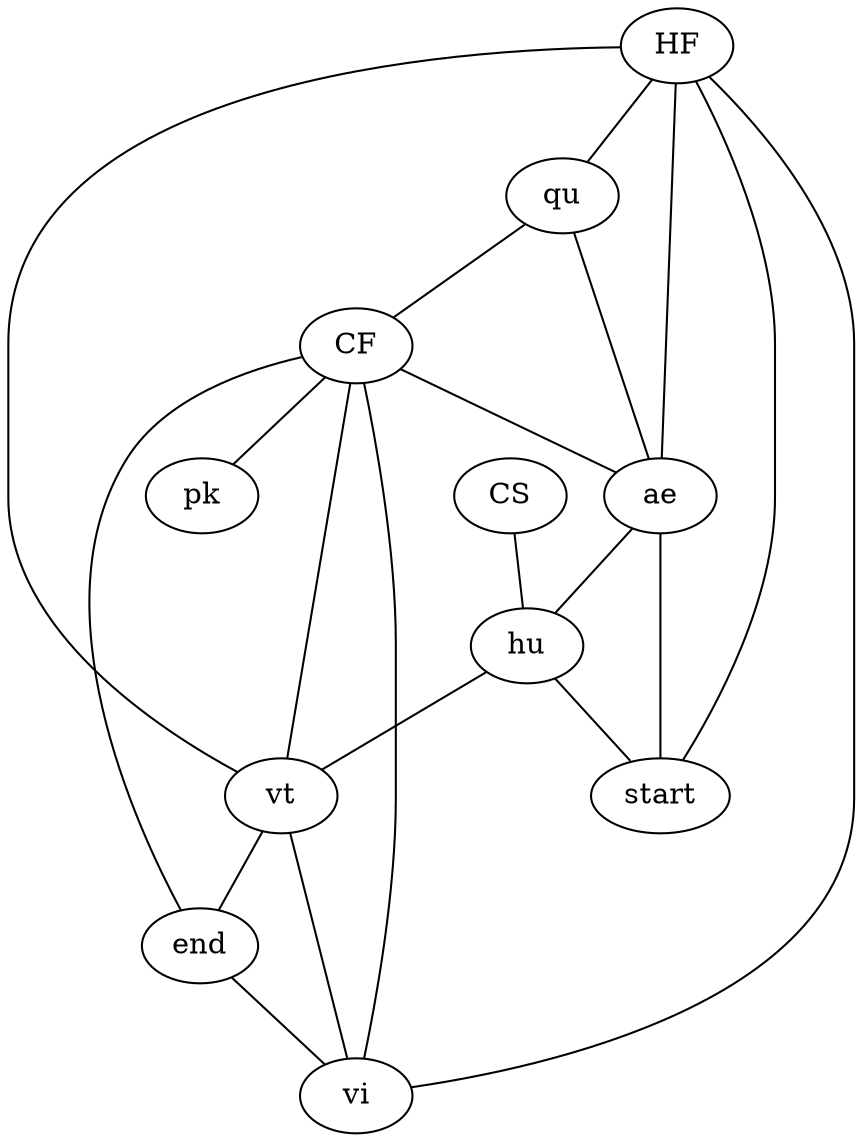 graph {
HF -- qu;
end -- CF;
CF -- ae;
vi -- HF;
vt -- HF;
qu -- CF;
hu -- vt;
CF -- pk;
CF -- vi;
qu -- ae;
ae -- hu;
HF -- start;
vt -- end;
ae -- HF;
end -- vi;
vi -- vt;
hu -- start;
start -- ae;
CS -- hu;
CF -- vt;

}
